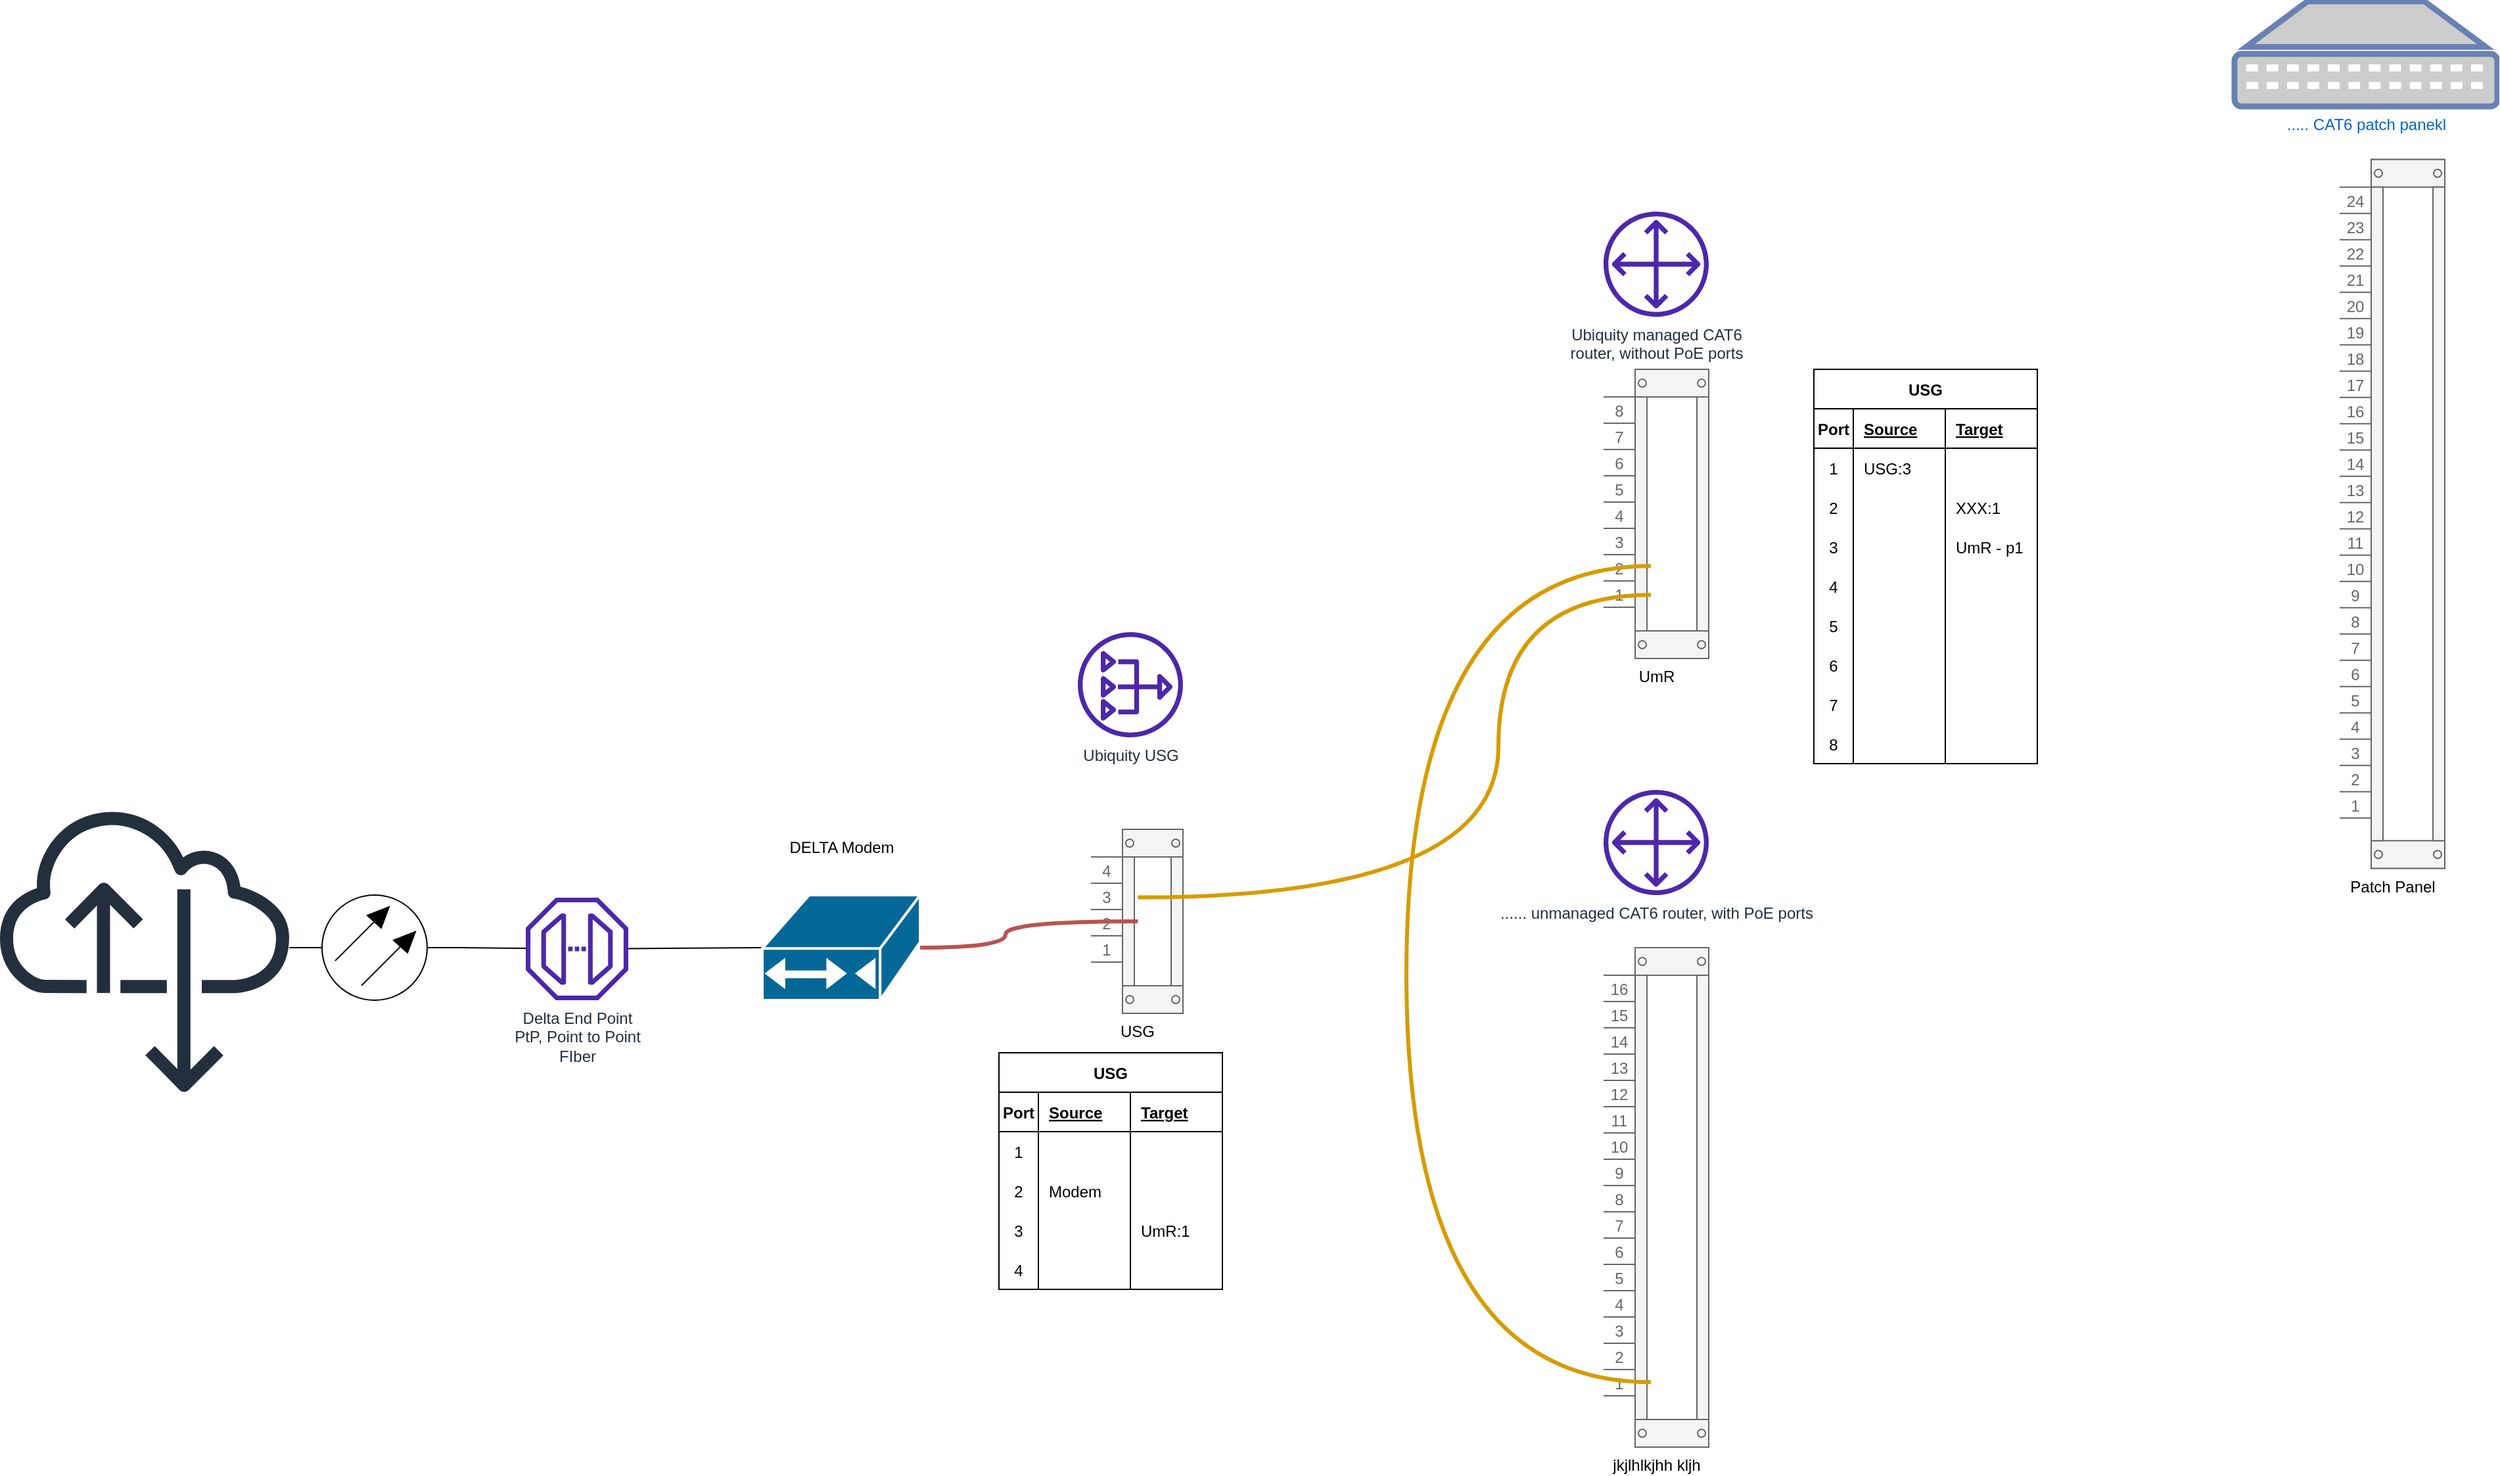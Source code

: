 <mxfile version="16.6.1" type="github">
  <diagram id="GwQG3QfahrRQpYtye2lq" name="Page-1">
    <mxGraphModel dx="4300" dy="786" grid="1" gridSize="10" guides="1" tooltips="1" connect="1" arrows="1" fold="1" page="1" pageScale="1" pageWidth="3300" pageHeight="2339" math="0" shadow="0">
      <root>
        <mxCell id="0" />
        <mxCell id="1" parent="0" />
        <mxCell id="-hLqZYpMAMsphqD4XSWs-9" value="Ubiquity USG" style="sketch=0;outlineConnect=0;fontColor=#232F3E;gradientColor=none;fillColor=#4D27AA;strokeColor=none;dashed=0;verticalLabelPosition=bottom;verticalAlign=top;align=center;html=1;fontSize=12;fontStyle=0;aspect=fixed;pointerEvents=1;shape=mxgraph.aws4.nat_gateway;" vertex="1" parent="1">
          <mxGeometry x="760" y="560" width="80" height="80" as="geometry" />
        </mxCell>
        <mxCell id="-hLqZYpMAMsphqD4XSWs-10" value="Ubiquity managed CAT6 &lt;br&gt;router, without PoE ports" style="sketch=0;outlineConnect=0;fontColor=#232F3E;gradientColor=none;fillColor=#4D27AA;strokeColor=none;dashed=0;verticalLabelPosition=bottom;verticalAlign=top;align=center;html=1;fontSize=12;fontStyle=0;aspect=fixed;pointerEvents=1;shape=mxgraph.aws4.customer_gateway;" vertex="1" parent="1">
          <mxGeometry x="1160" y="240" width="80" height="80" as="geometry" />
        </mxCell>
        <mxCell id="-hLqZYpMAMsphqD4XSWs-11" value="...... unmanaged CAT6 router, with PoE ports" style="sketch=0;outlineConnect=0;fontColor=#232F3E;gradientColor=none;fillColor=#4D27AA;strokeColor=none;dashed=0;verticalLabelPosition=bottom;verticalAlign=top;align=center;html=1;fontSize=12;fontStyle=0;aspect=fixed;pointerEvents=1;shape=mxgraph.aws4.customer_gateway;" vertex="1" parent="1">
          <mxGeometry x="1160" y="680" width="80" height="80" as="geometry" />
        </mxCell>
        <mxCell id="-hLqZYpMAMsphqD4XSWs-12" value="" style="sketch=0;outlineConnect=0;fontColor=#232F3E;gradientColor=none;fillColor=#232F3D;strokeColor=none;dashed=0;verticalLabelPosition=bottom;verticalAlign=top;align=center;html=1;fontSize=12;fontStyle=0;aspect=fixed;pointerEvents=1;shape=mxgraph.aws4.internet_alt22;" vertex="1" parent="1">
          <mxGeometry x="-60" y="691" width="220" height="220" as="geometry" />
        </mxCell>
        <mxCell id="-hLqZYpMAMsphqD4XSWs-13" value="DELTA Modem" style="shape=image;html=1;verticalAlign=top;verticalLabelPosition=bottom;labelBackgroundColor=#ffffff;imageAspect=0;aspect=fixed;image=https://cdn1.iconfinder.com/data/icons/bootstrap-vol-3/16/modem-128.png" vertex="1" parent="1">
          <mxGeometry x="520" y="590" width="120" height="120" as="geometry" />
        </mxCell>
        <mxCell id="-hLqZYpMAMsphqD4XSWs-15" value="Patch Panel" style="strokeColor=#666666;html=1;verticalLabelPosition=bottom;labelBackgroundColor=#ffffff;verticalAlign=top;outlineConnect=0;shadow=0;dashed=0;shape=mxgraph.rackGeneral.container;container=1;collapsible=0;childLayout=rack;allowGaps=1;marginLeft=33;marginRight=9;marginTop=21;marginBottom=22;textColor=#666666;numDisp=ascend;direction=east;" vertex="1" parent="1">
          <mxGeometry x="1720" y="200.35" width="80" height="539.3" as="geometry" />
        </mxCell>
        <mxCell id="-hLqZYpMAMsphqD4XSWs-16" value="UmR" style="strokeColor=#666666;html=1;verticalLabelPosition=bottom;labelBackgroundColor=#ffffff;verticalAlign=top;outlineConnect=0;shadow=0;dashed=0;shape=mxgraph.rackGeneral.container;container=1;collapsible=0;childLayout=rack;allowGaps=1;marginLeft=33;marginRight=9;marginTop=21;marginBottom=22;textColor=#666666;numDisp=ascend;points=[[0.45,0.14,0,0,0],[0.45,0.23,0,0,0],[0.45,0.31,0,0,0],[0.45,0.4,0,0,0],[0.45,0.5,0,0,0],[0.45,0.59,0,0,0],[0.45,0.68,0,0,0],[0.45,0.78,0,0,0]];direction=east;" vertex="1" parent="1">
          <mxGeometry x="1160" y="360" width="80" height="220" as="geometry" />
        </mxCell>
        <mxCell id="-hLqZYpMAMsphqD4XSWs-17" value="USG" style="strokeColor=#666666;html=1;verticalLabelPosition=bottom;labelBackgroundColor=#ffffff;verticalAlign=top;outlineConnect=0;shadow=0;dashed=0;shape=mxgraph.rackGeneral.container;container=1;collapsible=0;childLayout=rack;allowGaps=1;marginLeft=33;marginRight=9;marginTop=21;marginBottom=22;textColor=#666666;numDisp=ascend;points=[[0.51,0.24,0,0,0],[0.51,0.37,0,0,0],[0.51,0.5,0,0,0],[0.51,0.65,0,0,0]];direction=east;flipV=0;flipH=0;" vertex="1" parent="1">
          <mxGeometry x="770" y="710" width="70" height="140" as="geometry" />
        </mxCell>
        <mxCell id="-hLqZYpMAMsphqD4XSWs-19" value="..... CAT6 patch panekl" style="fontColor=#0066CC;verticalAlign=top;verticalLabelPosition=bottom;labelPosition=center;align=center;html=1;outlineConnect=0;fillColor=#CCCCCC;strokeColor=#6881B3;gradientColor=none;gradientDirection=north;strokeWidth=2;shape=mxgraph.networks.patch_panel;" vertex="1" parent="1">
          <mxGeometry x="1640" y="80" width="200" height="80" as="geometry" />
        </mxCell>
        <mxCell id="-hLqZYpMAMsphqD4XSWs-20" value="jkjlhlkjhh kljh" style="strokeColor=#666666;html=1;verticalLabelPosition=bottom;labelBackgroundColor=#ffffff;verticalAlign=top;outlineConnect=0;shadow=0;dashed=0;shape=mxgraph.rackGeneral.container;container=1;collapsible=0;childLayout=rack;allowGaps=1;marginLeft=33;marginRight=9;marginTop=21;marginBottom=22;textColor=#666666;numDisp=ascend;points=[[0.45,0.08,0,0,0],[0.45,0.13,0,0,0],[0.45,0.19,0,0,0],[0.45,0.24,0,0,0],[0.45,0.29,0,0,0],[0.45,0.34,0,0,0],[0.45,0.39,0,0,0],[0.45,0.44,0,0,0],[0.45,0.5,0,0,0],[0.45,0.55,0,0,0],[0.45,0.61,0,0,0],[0.45,0.66,0,0,0],[0.45,0.71,0,0,0],[0.45,0.76,0,0,0],[0.45,0.81,0,0,0],[0.45,0.87,0,0,0]];direction=east;" vertex="1" parent="1">
          <mxGeometry x="1160" y="800" width="80" height="380" as="geometry" />
        </mxCell>
        <mxCell id="-hLqZYpMAMsphqD4XSWs-21" value="" style="verticalLabelPosition=bottom;shadow=0;dashed=0;align=center;html=1;verticalAlign=top;shape=mxgraph.electrical.transmission.optical_fiber;" vertex="1" parent="1">
          <mxGeometry x="160" y="760" width="130" height="80" as="geometry" />
        </mxCell>
        <mxCell id="-hLqZYpMAMsphqD4XSWs-22" value="Delta End Point&lt;br&gt;PtP, Point to Point&lt;br&gt;FIber" style="sketch=0;outlineConnect=0;fontColor=#232F3E;gradientColor=none;fillColor=#4D27AA;strokeColor=none;dashed=0;verticalLabelPosition=bottom;verticalAlign=top;align=center;html=1;fontSize=12;fontStyle=0;aspect=fixed;pointerEvents=1;shape=mxgraph.aws4.endpoint;" vertex="1" parent="1">
          <mxGeometry x="340" y="762" width="78" height="78" as="geometry" />
        </mxCell>
        <mxCell id="-hLqZYpMAMsphqD4XSWs-23" value="" style="endArrow=none;html=1;rounded=0;exitX=1;exitY=0.5;exitDx=0;exitDy=0;exitPerimeter=0;" edge="1" parent="1" source="-hLqZYpMAMsphqD4XSWs-21" target="-hLqZYpMAMsphqD4XSWs-22">
          <mxGeometry width="50" height="50" relative="1" as="geometry">
            <mxPoint x="480" y="840" as="sourcePoint" />
            <mxPoint x="530" y="790" as="targetPoint" />
          </mxGeometry>
        </mxCell>
        <mxCell id="-hLqZYpMAMsphqD4XSWs-25" value="" style="endArrow=none;html=1;rounded=0;entryX=0;entryY=0.5;entryDx=0;entryDy=0;entryPerimeter=0;" edge="1" parent="1" source="-hLqZYpMAMsphqD4XSWs-22" target="-hLqZYpMAMsphqD4XSWs-26">
          <mxGeometry width="50" height="50" relative="1" as="geometry">
            <mxPoint x="460" y="670" as="sourcePoint" />
            <mxPoint x="510" y="620" as="targetPoint" />
          </mxGeometry>
        </mxCell>
        <mxCell id="-hLqZYpMAMsphqD4XSWs-28" style="edgeStyle=orthogonalEdgeStyle;rounded=0;orthogonalLoop=1;jettySize=auto;html=1;endArrow=none;endFill=0;startArrow=none;startFill=0;curved=1;fillColor=#f8cecc;strokeColor=#b85450;strokeWidth=3;entryX=0.51;entryY=0.5;entryDx=0;entryDy=0;entryPerimeter=0;" edge="1" parent="1" source="-hLqZYpMAMsphqD4XSWs-26" target="-hLqZYpMAMsphqD4XSWs-17">
          <mxGeometry relative="1" as="geometry">
            <mxPoint x="780" y="780" as="targetPoint" />
          </mxGeometry>
        </mxCell>
        <mxCell id="-hLqZYpMAMsphqD4XSWs-26" value="" style="shape=mxgraph.cisco.modems_and_phones.cable_modem;html=1;pointerEvents=1;dashed=0;fillColor=#036897;strokeColor=#ffffff;strokeWidth=2;verticalLabelPosition=bottom;verticalAlign=top;align=center;outlineConnect=0;" vertex="1" parent="1">
          <mxGeometry x="520" y="760" width="120" height="80" as="geometry" />
        </mxCell>
        <object label="" USG3-UmR1="" id="-hLqZYpMAMsphqD4XSWs-30">
          <mxCell style="edgeStyle=orthogonalEdgeStyle;rounded=0;orthogonalLoop=1;jettySize=auto;html=1;endArrow=none;endFill=0;startArrow=none;startFill=0;fillColor=#ffe6cc;strokeColor=#d79b00;strokeWidth=3;exitX=0.51;exitY=0.37;exitDx=0;exitDy=0;exitPerimeter=0;entryX=0.45;entryY=0.78;entryDx=0;entryDy=0;entryPerimeter=0;elbow=vertical;curved=1;" edge="1" parent="1" source="-hLqZYpMAMsphqD4XSWs-17" target="-hLqZYpMAMsphqD4XSWs-16">
            <mxGeometry relative="1" as="geometry">
              <mxPoint x="850" y="691" as="sourcePoint" />
              <mxPoint x="980" y="671" as="targetPoint" />
              <Array as="points">
                <mxPoint x="1080" y="762" />
                <mxPoint x="1080" y="532" />
              </Array>
            </mxGeometry>
          </mxCell>
        </object>
        <mxCell id="-hLqZYpMAMsphqD4XSWs-31" style="edgeStyle=orthogonalEdgeStyle;rounded=0;orthogonalLoop=1;jettySize=auto;html=1;endArrow=none;endFill=0;startArrow=none;startFill=0;fillColor=#ffe6cc;strokeColor=#d79b00;strokeWidth=3;entryX=0.45;entryY=0.68;entryDx=0;entryDy=0;entryPerimeter=0;elbow=vertical;curved=1;exitX=0.45;exitY=0.87;exitDx=0;exitDy=0;exitPerimeter=0;" edge="1" parent="1" source="-hLqZYpMAMsphqD4XSWs-20" target="-hLqZYpMAMsphqD4XSWs-16">
          <mxGeometry relative="1" as="geometry">
            <mxPoint x="970" y="1120" as="sourcePoint" />
            <mxPoint x="1206" y="541.6" as="targetPoint" />
            <Array as="points">
              <mxPoint x="1010" y="1131" />
              <mxPoint x="1010" y="510" />
            </Array>
          </mxGeometry>
        </mxCell>
        <mxCell id="-hLqZYpMAMsphqD4XSWs-36" value="USG" style="shape=table;startSize=30;container=1;collapsible=1;childLayout=tableLayout;fixedRows=1;rowLines=0;fontStyle=1;align=center;resizeLast=1;" vertex="1" parent="1">
          <mxGeometry x="700" y="880" width="170" height="180" as="geometry" />
        </mxCell>
        <mxCell id="-hLqZYpMAMsphqD4XSWs-37" value="" style="shape=tableRow;horizontal=0;startSize=0;swimlaneHead=0;swimlaneBody=0;fillColor=none;collapsible=0;dropTarget=0;points=[[0,0.5],[1,0.5]];portConstraint=eastwest;top=0;left=0;right=0;bottom=1;" vertex="1" parent="-hLqZYpMAMsphqD4XSWs-36">
          <mxGeometry y="30" width="170" height="30" as="geometry" />
        </mxCell>
        <mxCell id="-hLqZYpMAMsphqD4XSWs-38" value="Port" style="shape=partialRectangle;connectable=0;fillColor=none;top=0;left=0;bottom=0;right=0;fontStyle=1;overflow=hidden;" vertex="1" parent="-hLqZYpMAMsphqD4XSWs-37">
          <mxGeometry width="30" height="30" as="geometry">
            <mxRectangle width="30" height="30" as="alternateBounds" />
          </mxGeometry>
        </mxCell>
        <mxCell id="-hLqZYpMAMsphqD4XSWs-39" value="Source" style="shape=partialRectangle;connectable=0;fillColor=none;top=0;left=0;bottom=0;right=0;align=left;spacingLeft=6;fontStyle=5;overflow=hidden;" vertex="1" parent="-hLqZYpMAMsphqD4XSWs-37">
          <mxGeometry x="30" width="70" height="30" as="geometry">
            <mxRectangle width="70" height="30" as="alternateBounds" />
          </mxGeometry>
        </mxCell>
        <mxCell id="-hLqZYpMAMsphqD4XSWs-52" value="Target" style="shape=partialRectangle;connectable=0;fillColor=none;top=0;left=0;bottom=0;right=0;align=left;spacingLeft=6;fontStyle=5;overflow=hidden;" vertex="1" parent="-hLqZYpMAMsphqD4XSWs-37">
          <mxGeometry x="100" width="70" height="30" as="geometry">
            <mxRectangle width="70" height="30" as="alternateBounds" />
          </mxGeometry>
        </mxCell>
        <mxCell id="-hLqZYpMAMsphqD4XSWs-40" value="" style="shape=tableRow;horizontal=0;startSize=0;swimlaneHead=0;swimlaneBody=0;fillColor=none;collapsible=0;dropTarget=0;points=[[0,0.5],[1,0.5]];portConstraint=eastwest;top=0;left=0;right=0;bottom=0;" vertex="1" parent="-hLqZYpMAMsphqD4XSWs-36">
          <mxGeometry y="60" width="170" height="30" as="geometry" />
        </mxCell>
        <mxCell id="-hLqZYpMAMsphqD4XSWs-41" value="1" style="shape=partialRectangle;connectable=0;fillColor=none;top=0;left=0;bottom=0;right=0;editable=1;overflow=hidden;" vertex="1" parent="-hLqZYpMAMsphqD4XSWs-40">
          <mxGeometry width="30" height="30" as="geometry">
            <mxRectangle width="30" height="30" as="alternateBounds" />
          </mxGeometry>
        </mxCell>
        <mxCell id="-hLqZYpMAMsphqD4XSWs-42" value="" style="shape=partialRectangle;connectable=0;fillColor=none;top=0;left=0;bottom=0;right=0;align=left;spacingLeft=6;overflow=hidden;" vertex="1" parent="-hLqZYpMAMsphqD4XSWs-40">
          <mxGeometry x="30" width="70" height="30" as="geometry">
            <mxRectangle width="70" height="30" as="alternateBounds" />
          </mxGeometry>
        </mxCell>
        <mxCell id="-hLqZYpMAMsphqD4XSWs-53" style="shape=partialRectangle;connectable=0;fillColor=none;top=0;left=0;bottom=0;right=0;align=left;spacingLeft=6;overflow=hidden;" vertex="1" parent="-hLqZYpMAMsphqD4XSWs-40">
          <mxGeometry x="100" width="70" height="30" as="geometry">
            <mxRectangle width="70" height="30" as="alternateBounds" />
          </mxGeometry>
        </mxCell>
        <mxCell id="-hLqZYpMAMsphqD4XSWs-43" value="" style="shape=tableRow;horizontal=0;startSize=0;swimlaneHead=0;swimlaneBody=0;fillColor=none;collapsible=0;dropTarget=0;points=[[0,0.5],[1,0.5]];portConstraint=eastwest;top=0;left=0;right=0;bottom=0;" vertex="1" parent="-hLqZYpMAMsphqD4XSWs-36">
          <mxGeometry y="90" width="170" height="30" as="geometry" />
        </mxCell>
        <mxCell id="-hLqZYpMAMsphqD4XSWs-44" value="2" style="shape=partialRectangle;connectable=0;fillColor=none;top=0;left=0;bottom=0;right=0;editable=1;overflow=hidden;" vertex="1" parent="-hLqZYpMAMsphqD4XSWs-43">
          <mxGeometry width="30" height="30" as="geometry">
            <mxRectangle width="30" height="30" as="alternateBounds" />
          </mxGeometry>
        </mxCell>
        <mxCell id="-hLqZYpMAMsphqD4XSWs-45" value="Modem" style="shape=partialRectangle;connectable=0;fillColor=none;top=0;left=0;bottom=0;right=0;align=left;spacingLeft=6;overflow=hidden;" vertex="1" parent="-hLqZYpMAMsphqD4XSWs-43">
          <mxGeometry x="30" width="70" height="30" as="geometry">
            <mxRectangle width="70" height="30" as="alternateBounds" />
          </mxGeometry>
        </mxCell>
        <mxCell id="-hLqZYpMAMsphqD4XSWs-54" style="shape=partialRectangle;connectable=0;fillColor=none;top=0;left=0;bottom=0;right=0;align=left;spacingLeft=6;overflow=hidden;" vertex="1" parent="-hLqZYpMAMsphqD4XSWs-43">
          <mxGeometry x="100" width="70" height="30" as="geometry">
            <mxRectangle width="70" height="30" as="alternateBounds" />
          </mxGeometry>
        </mxCell>
        <mxCell id="-hLqZYpMAMsphqD4XSWs-46" value="" style="shape=tableRow;horizontal=0;startSize=0;swimlaneHead=0;swimlaneBody=0;fillColor=none;collapsible=0;dropTarget=0;points=[[0,0.5],[1,0.5]];portConstraint=eastwest;top=0;left=0;right=0;bottom=0;" vertex="1" parent="-hLqZYpMAMsphqD4XSWs-36">
          <mxGeometry y="120" width="170" height="30" as="geometry" />
        </mxCell>
        <mxCell id="-hLqZYpMAMsphqD4XSWs-47" value="3" style="shape=partialRectangle;connectable=0;fillColor=none;top=0;left=0;bottom=0;right=0;editable=1;overflow=hidden;" vertex="1" parent="-hLqZYpMAMsphqD4XSWs-46">
          <mxGeometry width="30" height="30" as="geometry">
            <mxRectangle width="30" height="30" as="alternateBounds" />
          </mxGeometry>
        </mxCell>
        <mxCell id="-hLqZYpMAMsphqD4XSWs-48" value="" style="shape=partialRectangle;connectable=0;fillColor=none;top=0;left=0;bottom=0;right=0;align=left;spacingLeft=6;overflow=hidden;" vertex="1" parent="-hLqZYpMAMsphqD4XSWs-46">
          <mxGeometry x="30" width="70" height="30" as="geometry">
            <mxRectangle width="70" height="30" as="alternateBounds" />
          </mxGeometry>
        </mxCell>
        <UserObject label="UmR:1" id="-hLqZYpMAMsphqD4XSWs-55">
          <mxCell style="shape=partialRectangle;connectable=0;fillColor=none;top=0;left=0;bottom=0;right=0;align=left;spacingLeft=6;overflow=hidden;" vertex="1" parent="-hLqZYpMAMsphqD4XSWs-46">
            <mxGeometry x="100" width="70" height="30" as="geometry">
              <mxRectangle width="70" height="30" as="alternateBounds" />
            </mxGeometry>
          </mxCell>
        </UserObject>
        <mxCell id="-hLqZYpMAMsphqD4XSWs-49" style="shape=tableRow;horizontal=0;startSize=0;swimlaneHead=0;swimlaneBody=0;fillColor=none;collapsible=0;dropTarget=0;points=[[0,0.5],[1,0.5]];portConstraint=eastwest;top=0;left=0;right=0;bottom=0;" vertex="1" parent="-hLqZYpMAMsphqD4XSWs-36">
          <mxGeometry y="150" width="170" height="30" as="geometry" />
        </mxCell>
        <mxCell id="-hLqZYpMAMsphqD4XSWs-50" value="4" style="shape=partialRectangle;connectable=0;fillColor=none;top=0;left=0;bottom=0;right=0;editable=1;overflow=hidden;" vertex="1" parent="-hLqZYpMAMsphqD4XSWs-49">
          <mxGeometry width="30" height="30" as="geometry">
            <mxRectangle width="30" height="30" as="alternateBounds" />
          </mxGeometry>
        </mxCell>
        <mxCell id="-hLqZYpMAMsphqD4XSWs-51" style="shape=partialRectangle;connectable=0;fillColor=none;top=0;left=0;bottom=0;right=0;align=left;spacingLeft=6;overflow=hidden;" vertex="1" parent="-hLqZYpMAMsphqD4XSWs-49">
          <mxGeometry x="30" width="70" height="30" as="geometry">
            <mxRectangle width="70" height="30" as="alternateBounds" />
          </mxGeometry>
        </mxCell>
        <mxCell id="-hLqZYpMAMsphqD4XSWs-56" style="shape=partialRectangle;connectable=0;fillColor=none;top=0;left=0;bottom=0;right=0;align=left;spacingLeft=6;overflow=hidden;" vertex="1" parent="-hLqZYpMAMsphqD4XSWs-49">
          <mxGeometry x="100" width="70" height="30" as="geometry">
            <mxRectangle width="70" height="30" as="alternateBounds" />
          </mxGeometry>
        </mxCell>
        <mxCell id="-hLqZYpMAMsphqD4XSWs-58" value="USG" style="shape=table;startSize=30;container=1;collapsible=1;childLayout=tableLayout;fixedRows=1;rowLines=0;fontStyle=1;align=center;resizeLast=1;" vertex="1" parent="1">
          <mxGeometry x="1320" y="360" width="170" height="300" as="geometry" />
        </mxCell>
        <mxCell id="-hLqZYpMAMsphqD4XSWs-59" value="" style="shape=tableRow;horizontal=0;startSize=0;swimlaneHead=0;swimlaneBody=0;fillColor=none;collapsible=0;dropTarget=0;points=[[0,0.5],[1,0.5]];portConstraint=eastwest;top=0;left=0;right=0;bottom=1;" vertex="1" parent="-hLqZYpMAMsphqD4XSWs-58">
          <mxGeometry y="30" width="170" height="30" as="geometry" />
        </mxCell>
        <mxCell id="-hLqZYpMAMsphqD4XSWs-60" value="Port" style="shape=partialRectangle;connectable=0;fillColor=none;top=0;left=0;bottom=0;right=0;fontStyle=1;overflow=hidden;" vertex="1" parent="-hLqZYpMAMsphqD4XSWs-59">
          <mxGeometry width="30" height="30" as="geometry">
            <mxRectangle width="30" height="30" as="alternateBounds" />
          </mxGeometry>
        </mxCell>
        <mxCell id="-hLqZYpMAMsphqD4XSWs-61" value="Source" style="shape=partialRectangle;connectable=0;fillColor=none;top=0;left=0;bottom=0;right=0;align=left;spacingLeft=6;fontStyle=5;overflow=hidden;" vertex="1" parent="-hLqZYpMAMsphqD4XSWs-59">
          <mxGeometry x="30" width="70" height="30" as="geometry">
            <mxRectangle width="70" height="30" as="alternateBounds" />
          </mxGeometry>
        </mxCell>
        <mxCell id="-hLqZYpMAMsphqD4XSWs-62" value="Target" style="shape=partialRectangle;connectable=0;fillColor=none;top=0;left=0;bottom=0;right=0;align=left;spacingLeft=6;fontStyle=5;overflow=hidden;" vertex="1" parent="-hLqZYpMAMsphqD4XSWs-59">
          <mxGeometry x="100" width="70" height="30" as="geometry">
            <mxRectangle width="70" height="30" as="alternateBounds" />
          </mxGeometry>
        </mxCell>
        <mxCell id="-hLqZYpMAMsphqD4XSWs-63" value="" style="shape=tableRow;horizontal=0;startSize=0;swimlaneHead=0;swimlaneBody=0;fillColor=none;collapsible=0;dropTarget=0;points=[[0,0.5],[1,0.5]];portConstraint=eastwest;top=0;left=0;right=0;bottom=0;" vertex="1" parent="-hLqZYpMAMsphqD4XSWs-58">
          <mxGeometry y="60" width="170" height="30" as="geometry" />
        </mxCell>
        <mxCell id="-hLqZYpMAMsphqD4XSWs-64" value="1" style="shape=partialRectangle;connectable=0;fillColor=none;top=0;left=0;bottom=0;right=0;editable=1;overflow=hidden;" vertex="1" parent="-hLqZYpMAMsphqD4XSWs-63">
          <mxGeometry width="30" height="30" as="geometry">
            <mxRectangle width="30" height="30" as="alternateBounds" />
          </mxGeometry>
        </mxCell>
        <mxCell id="-hLqZYpMAMsphqD4XSWs-65" value="USG:3" style="shape=partialRectangle;connectable=0;fillColor=none;top=0;left=0;bottom=0;right=0;align=left;spacingLeft=6;overflow=hidden;" vertex="1" parent="-hLqZYpMAMsphqD4XSWs-63">
          <mxGeometry x="30" width="70" height="30" as="geometry">
            <mxRectangle width="70" height="30" as="alternateBounds" />
          </mxGeometry>
        </mxCell>
        <mxCell id="-hLqZYpMAMsphqD4XSWs-66" style="shape=partialRectangle;connectable=0;fillColor=none;top=0;left=0;bottom=0;right=0;align=left;spacingLeft=6;overflow=hidden;" vertex="1" parent="-hLqZYpMAMsphqD4XSWs-63">
          <mxGeometry x="100" width="70" height="30" as="geometry">
            <mxRectangle width="70" height="30" as="alternateBounds" />
          </mxGeometry>
        </mxCell>
        <mxCell id="-hLqZYpMAMsphqD4XSWs-67" value="" style="shape=tableRow;horizontal=0;startSize=0;swimlaneHead=0;swimlaneBody=0;fillColor=none;collapsible=0;dropTarget=0;points=[[0,0.5],[1,0.5]];portConstraint=eastwest;top=0;left=0;right=0;bottom=0;" vertex="1" parent="-hLqZYpMAMsphqD4XSWs-58">
          <mxGeometry y="90" width="170" height="30" as="geometry" />
        </mxCell>
        <mxCell id="-hLqZYpMAMsphqD4XSWs-68" value="2" style="shape=partialRectangle;connectable=0;fillColor=none;top=0;left=0;bottom=0;right=0;editable=1;overflow=hidden;" vertex="1" parent="-hLqZYpMAMsphqD4XSWs-67">
          <mxGeometry width="30" height="30" as="geometry">
            <mxRectangle width="30" height="30" as="alternateBounds" />
          </mxGeometry>
        </mxCell>
        <mxCell id="-hLqZYpMAMsphqD4XSWs-69" value="" style="shape=partialRectangle;connectable=0;fillColor=none;top=0;left=0;bottom=0;right=0;align=left;spacingLeft=6;overflow=hidden;" vertex="1" parent="-hLqZYpMAMsphqD4XSWs-67">
          <mxGeometry x="30" width="70" height="30" as="geometry">
            <mxRectangle width="70" height="30" as="alternateBounds" />
          </mxGeometry>
        </mxCell>
        <mxCell id="-hLqZYpMAMsphqD4XSWs-70" value="XXX:1" style="shape=partialRectangle;connectable=0;fillColor=none;top=0;left=0;bottom=0;right=0;align=left;spacingLeft=6;overflow=hidden;" vertex="1" parent="-hLqZYpMAMsphqD4XSWs-67">
          <mxGeometry x="100" width="70" height="30" as="geometry">
            <mxRectangle width="70" height="30" as="alternateBounds" />
          </mxGeometry>
        </mxCell>
        <mxCell id="-hLqZYpMAMsphqD4XSWs-71" value="" style="shape=tableRow;horizontal=0;startSize=0;swimlaneHead=0;swimlaneBody=0;fillColor=none;collapsible=0;dropTarget=0;points=[[0,0.5],[1,0.5]];portConstraint=eastwest;top=0;left=0;right=0;bottom=0;" vertex="1" parent="-hLqZYpMAMsphqD4XSWs-58">
          <mxGeometry y="120" width="170" height="30" as="geometry" />
        </mxCell>
        <mxCell id="-hLqZYpMAMsphqD4XSWs-72" value="3" style="shape=partialRectangle;connectable=0;fillColor=none;top=0;left=0;bottom=0;right=0;editable=1;overflow=hidden;" vertex="1" parent="-hLqZYpMAMsphqD4XSWs-71">
          <mxGeometry width="30" height="30" as="geometry">
            <mxRectangle width="30" height="30" as="alternateBounds" />
          </mxGeometry>
        </mxCell>
        <mxCell id="-hLqZYpMAMsphqD4XSWs-73" value="" style="shape=partialRectangle;connectable=0;fillColor=none;top=0;left=0;bottom=0;right=0;align=left;spacingLeft=6;overflow=hidden;" vertex="1" parent="-hLqZYpMAMsphqD4XSWs-71">
          <mxGeometry x="30" width="70" height="30" as="geometry">
            <mxRectangle width="70" height="30" as="alternateBounds" />
          </mxGeometry>
        </mxCell>
        <mxCell id="-hLqZYpMAMsphqD4XSWs-74" value="UmR - p1" style="shape=partialRectangle;connectable=0;fillColor=none;top=0;left=0;bottom=0;right=0;align=left;spacingLeft=6;overflow=hidden;" vertex="1" parent="-hLqZYpMAMsphqD4XSWs-71">
          <mxGeometry x="100" width="70" height="30" as="geometry">
            <mxRectangle width="70" height="30" as="alternateBounds" />
          </mxGeometry>
        </mxCell>
        <mxCell id="-hLqZYpMAMsphqD4XSWs-75" style="shape=tableRow;horizontal=0;startSize=0;swimlaneHead=0;swimlaneBody=0;fillColor=none;collapsible=0;dropTarget=0;points=[[0,0.5],[1,0.5]];portConstraint=eastwest;top=0;left=0;right=0;bottom=0;" vertex="1" parent="-hLqZYpMAMsphqD4XSWs-58">
          <mxGeometry y="150" width="170" height="30" as="geometry" />
        </mxCell>
        <mxCell id="-hLqZYpMAMsphqD4XSWs-76" value="4" style="shape=partialRectangle;connectable=0;fillColor=none;top=0;left=0;bottom=0;right=0;editable=1;overflow=hidden;" vertex="1" parent="-hLqZYpMAMsphqD4XSWs-75">
          <mxGeometry width="30" height="30" as="geometry">
            <mxRectangle width="30" height="30" as="alternateBounds" />
          </mxGeometry>
        </mxCell>
        <mxCell id="-hLqZYpMAMsphqD4XSWs-77" style="shape=partialRectangle;connectable=0;fillColor=none;top=0;left=0;bottom=0;right=0;align=left;spacingLeft=6;overflow=hidden;" vertex="1" parent="-hLqZYpMAMsphqD4XSWs-75">
          <mxGeometry x="30" width="70" height="30" as="geometry">
            <mxRectangle width="70" height="30" as="alternateBounds" />
          </mxGeometry>
        </mxCell>
        <mxCell id="-hLqZYpMAMsphqD4XSWs-78" style="shape=partialRectangle;connectable=0;fillColor=none;top=0;left=0;bottom=0;right=0;align=left;spacingLeft=6;overflow=hidden;" vertex="1" parent="-hLqZYpMAMsphqD4XSWs-75">
          <mxGeometry x="100" width="70" height="30" as="geometry">
            <mxRectangle width="70" height="30" as="alternateBounds" />
          </mxGeometry>
        </mxCell>
        <mxCell id="-hLqZYpMAMsphqD4XSWs-91" style="shape=tableRow;horizontal=0;startSize=0;swimlaneHead=0;swimlaneBody=0;fillColor=none;collapsible=0;dropTarget=0;points=[[0,0.5],[1,0.5]];portConstraint=eastwest;top=0;left=0;right=0;bottom=0;" vertex="1" parent="-hLqZYpMAMsphqD4XSWs-58">
          <mxGeometry y="180" width="170" height="30" as="geometry" />
        </mxCell>
        <mxCell id="-hLqZYpMAMsphqD4XSWs-92" value="5" style="shape=partialRectangle;connectable=0;fillColor=none;top=0;left=0;bottom=0;right=0;editable=1;overflow=hidden;" vertex="1" parent="-hLqZYpMAMsphqD4XSWs-91">
          <mxGeometry width="30" height="30" as="geometry">
            <mxRectangle width="30" height="30" as="alternateBounds" />
          </mxGeometry>
        </mxCell>
        <mxCell id="-hLqZYpMAMsphqD4XSWs-93" style="shape=partialRectangle;connectable=0;fillColor=none;top=0;left=0;bottom=0;right=0;align=left;spacingLeft=6;overflow=hidden;" vertex="1" parent="-hLqZYpMAMsphqD4XSWs-91">
          <mxGeometry x="30" width="70" height="30" as="geometry">
            <mxRectangle width="70" height="30" as="alternateBounds" />
          </mxGeometry>
        </mxCell>
        <mxCell id="-hLqZYpMAMsphqD4XSWs-94" style="shape=partialRectangle;connectable=0;fillColor=none;top=0;left=0;bottom=0;right=0;align=left;spacingLeft=6;overflow=hidden;" vertex="1" parent="-hLqZYpMAMsphqD4XSWs-91">
          <mxGeometry x="100" width="70" height="30" as="geometry">
            <mxRectangle width="70" height="30" as="alternateBounds" />
          </mxGeometry>
        </mxCell>
        <mxCell id="-hLqZYpMAMsphqD4XSWs-87" style="shape=tableRow;horizontal=0;startSize=0;swimlaneHead=0;swimlaneBody=0;fillColor=none;collapsible=0;dropTarget=0;points=[[0,0.5],[1,0.5]];portConstraint=eastwest;top=0;left=0;right=0;bottom=0;" vertex="1" parent="-hLqZYpMAMsphqD4XSWs-58">
          <mxGeometry y="210" width="170" height="30" as="geometry" />
        </mxCell>
        <mxCell id="-hLqZYpMAMsphqD4XSWs-88" value="6" style="shape=partialRectangle;connectable=0;fillColor=none;top=0;left=0;bottom=0;right=0;editable=1;overflow=hidden;" vertex="1" parent="-hLqZYpMAMsphqD4XSWs-87">
          <mxGeometry width="30" height="30" as="geometry">
            <mxRectangle width="30" height="30" as="alternateBounds" />
          </mxGeometry>
        </mxCell>
        <mxCell id="-hLqZYpMAMsphqD4XSWs-89" style="shape=partialRectangle;connectable=0;fillColor=none;top=0;left=0;bottom=0;right=0;align=left;spacingLeft=6;overflow=hidden;" vertex="1" parent="-hLqZYpMAMsphqD4XSWs-87">
          <mxGeometry x="30" width="70" height="30" as="geometry">
            <mxRectangle width="70" height="30" as="alternateBounds" />
          </mxGeometry>
        </mxCell>
        <mxCell id="-hLqZYpMAMsphqD4XSWs-90" style="shape=partialRectangle;connectable=0;fillColor=none;top=0;left=0;bottom=0;right=0;align=left;spacingLeft=6;overflow=hidden;" vertex="1" parent="-hLqZYpMAMsphqD4XSWs-87">
          <mxGeometry x="100" width="70" height="30" as="geometry">
            <mxRectangle width="70" height="30" as="alternateBounds" />
          </mxGeometry>
        </mxCell>
        <mxCell id="-hLqZYpMAMsphqD4XSWs-83" style="shape=tableRow;horizontal=0;startSize=0;swimlaneHead=0;swimlaneBody=0;fillColor=none;collapsible=0;dropTarget=0;points=[[0,0.5],[1,0.5]];portConstraint=eastwest;top=0;left=0;right=0;bottom=0;" vertex="1" parent="-hLqZYpMAMsphqD4XSWs-58">
          <mxGeometry y="240" width="170" height="30" as="geometry" />
        </mxCell>
        <mxCell id="-hLqZYpMAMsphqD4XSWs-84" value="7" style="shape=partialRectangle;connectable=0;fillColor=none;top=0;left=0;bottom=0;right=0;editable=1;overflow=hidden;" vertex="1" parent="-hLqZYpMAMsphqD4XSWs-83">
          <mxGeometry width="30" height="30" as="geometry">
            <mxRectangle width="30" height="30" as="alternateBounds" />
          </mxGeometry>
        </mxCell>
        <mxCell id="-hLqZYpMAMsphqD4XSWs-85" style="shape=partialRectangle;connectable=0;fillColor=none;top=0;left=0;bottom=0;right=0;align=left;spacingLeft=6;overflow=hidden;" vertex="1" parent="-hLqZYpMAMsphqD4XSWs-83">
          <mxGeometry x="30" width="70" height="30" as="geometry">
            <mxRectangle width="70" height="30" as="alternateBounds" />
          </mxGeometry>
        </mxCell>
        <mxCell id="-hLqZYpMAMsphqD4XSWs-86" style="shape=partialRectangle;connectable=0;fillColor=none;top=0;left=0;bottom=0;right=0;align=left;spacingLeft=6;overflow=hidden;" vertex="1" parent="-hLqZYpMAMsphqD4XSWs-83">
          <mxGeometry x="100" width="70" height="30" as="geometry">
            <mxRectangle width="70" height="30" as="alternateBounds" />
          </mxGeometry>
        </mxCell>
        <mxCell id="-hLqZYpMAMsphqD4XSWs-79" style="shape=tableRow;horizontal=0;startSize=0;swimlaneHead=0;swimlaneBody=0;fillColor=none;collapsible=0;dropTarget=0;points=[[0,0.5],[1,0.5]];portConstraint=eastwest;top=0;left=0;right=0;bottom=0;" vertex="1" parent="-hLqZYpMAMsphqD4XSWs-58">
          <mxGeometry y="270" width="170" height="30" as="geometry" />
        </mxCell>
        <mxCell id="-hLqZYpMAMsphqD4XSWs-80" value="8" style="shape=partialRectangle;connectable=0;fillColor=none;top=0;left=0;bottom=0;right=0;editable=1;overflow=hidden;" vertex="1" parent="-hLqZYpMAMsphqD4XSWs-79">
          <mxGeometry width="30" height="30" as="geometry">
            <mxRectangle width="30" height="30" as="alternateBounds" />
          </mxGeometry>
        </mxCell>
        <mxCell id="-hLqZYpMAMsphqD4XSWs-81" style="shape=partialRectangle;connectable=0;fillColor=none;top=0;left=0;bottom=0;right=0;align=left;spacingLeft=6;overflow=hidden;" vertex="1" parent="-hLqZYpMAMsphqD4XSWs-79">
          <mxGeometry x="30" width="70" height="30" as="geometry">
            <mxRectangle width="70" height="30" as="alternateBounds" />
          </mxGeometry>
        </mxCell>
        <mxCell id="-hLqZYpMAMsphqD4XSWs-82" style="shape=partialRectangle;connectable=0;fillColor=none;top=0;left=0;bottom=0;right=0;align=left;spacingLeft=6;overflow=hidden;" vertex="1" parent="-hLqZYpMAMsphqD4XSWs-79">
          <mxGeometry x="100" width="70" height="30" as="geometry">
            <mxRectangle width="70" height="30" as="alternateBounds" />
          </mxGeometry>
        </mxCell>
      </root>
    </mxGraphModel>
  </diagram>
</mxfile>
